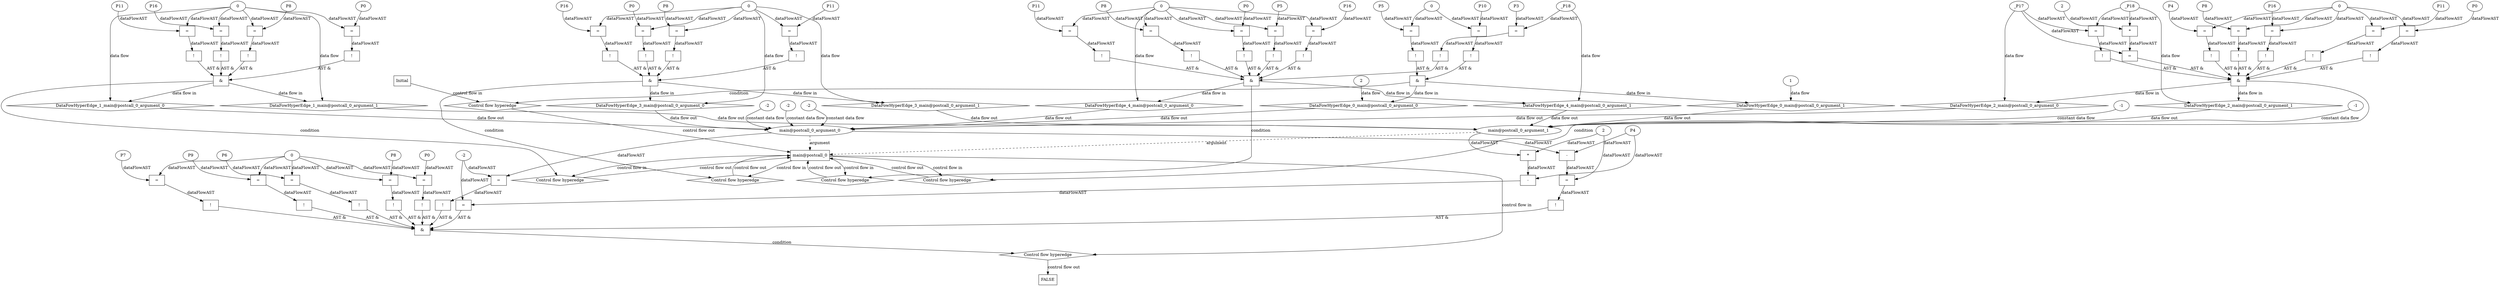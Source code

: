 digraph dag {
"main@postcall_0" [label="main@postcall_0" nodeName="main@postcall_0" class=cfn  shape="rect"];
FALSE [label="FALSE" nodeName=FALSE class=cfn  shape="rect"];
Initial [label="Initial" nodeName=Initial class=cfn  shape="rect"];
ControlFowHyperEdge_0 [label="Control flow hyperedge" nodeName=ControlFowHyperEdge_0 class=controlFlowHyperEdge shape="diamond"];
"Initial" -> ControlFowHyperEdge_0 [label="control flow in"]
ControlFowHyperEdge_0 -> "main@postcall_0" [label="control flow out"]
ControlFowHyperEdge_1 [label="Control flow hyperedge" nodeName=ControlFowHyperEdge_1 class=controlFlowHyperEdge shape="diamond"];
"main@postcall_0" -> ControlFowHyperEdge_1 [label="control flow in"]
ControlFowHyperEdge_1 -> "main@postcall_0" [label="control flow out"]
ControlFowHyperEdge_2 [label="Control flow hyperedge" nodeName=ControlFowHyperEdge_2 class=controlFlowHyperEdge shape="diamond"];
"main@postcall_0" -> ControlFowHyperEdge_2 [label="control flow in"]
ControlFowHyperEdge_2 -> "main@postcall_0" [label="control flow out"]
ControlFowHyperEdge_3 [label="Control flow hyperedge" nodeName=ControlFowHyperEdge_3 class=controlFlowHyperEdge shape="diamond"];
"main@postcall_0" -> ControlFowHyperEdge_3 [label="control flow in"]
ControlFowHyperEdge_3 -> "main@postcall_0" [label="control flow out"]
ControlFowHyperEdge_4 [label="Control flow hyperedge" nodeName=ControlFowHyperEdge_4 class=controlFlowHyperEdge shape="diamond"];
"main@postcall_0" -> ControlFowHyperEdge_4 [label="control flow in"]
ControlFowHyperEdge_4 -> "main@postcall_0" [label="control flow out"]
ControlFowHyperEdge_5 [label="Control flow hyperedge" nodeName=ControlFowHyperEdge_5 class=controlFlowHyperEdge shape="diamond"];
"main@postcall_0" -> ControlFowHyperEdge_5 [label="control flow in"]
ControlFowHyperEdge_5 -> "FALSE" [label="control flow out"]
"main@postcall_0_argument_0" [label="main@postcall_0_argument_0" nodeName=argument0 class=argument  head="main@postcall_0" shape="oval"];
"main@postcall_0_argument_0" -> "main@postcall_0"[label="argument" style="dashed"]
"main@postcall_0_argument_1" [label="main@postcall_0_argument_1" nodeName=argument1 class=argument  head="main@postcall_0" shape="oval"];
"main@postcall_0_argument_1" -> "main@postcall_0"[label="argument" style="dashed"]

"xxxmain@postcall_0___Initial_0xxx_and" [label="&" nodeName="xxxmain@postcall_0___Initial_0xxx_and" class=Operator shape="rect"];
"xxxmain@postcall_0___Initial_0xxxguard_0_node_0" [label="!" nodeName="xxxmain@postcall_0___Initial_0xxxguard_0_node_0" class=Operator shape="rect"];
"xxxmain@postcall_0___Initial_0xxxguard_0_node_1" [label="=" nodeName="xxxmain@postcall_0___Initial_0xxxguard_0_node_1" class=Operator  shape="rect"];
"xxxmain@postcall_0___Initial_0xxxguard_0_node_2" [label="P10" nodeName="xxxmain@postcall_0___Initial_0xxxguard_0_node_2" class=Constant ];
"xxxmain@postcall_0___Initial_0xxxguard_0_node_3" [label="0" nodeName="xxxmain@postcall_0___Initial_0xxxguard_0_node_3" class=Literal ];
"xxxmain@postcall_0___Initial_0xxxguard_0_node_1" -> "xxxmain@postcall_0___Initial_0xxxguard_0_node_0"[label="dataFlowAST"]
"xxxmain@postcall_0___Initial_0xxxguard_0_node_2" -> "xxxmain@postcall_0___Initial_0xxxguard_0_node_1"[label="dataFlowAST"]
"xxxmain@postcall_0___Initial_0xxxguard_0_node_3" -> "xxxmain@postcall_0___Initial_0xxxguard_0_node_1"[label="dataFlowAST"]

"xxxmain@postcall_0___Initial_0xxxguard_0_node_0" -> "xxxmain@postcall_0___Initial_0xxx_and" [label="AST &"];
"xxxmain@postcall_0___Initial_0xxxguard1_node_0" [label="!" nodeName="xxxmain@postcall_0___Initial_0xxxguard1_node_0" class=Operator shape="rect"];
"xxxmain@postcall_0___Initial_0xxxguard1_node_1" [label="=" nodeName="xxxmain@postcall_0___Initial_0xxxguard1_node_1" class=Operator  shape="rect"];
"xxxmain@postcall_0___Initial_0xxxguard1_node_2" [label="P5" nodeName="xxxmain@postcall_0___Initial_0xxxguard1_node_2" class=Constant ];
"xxxmain@postcall_0___Initial_0xxxguard1_node_1" -> "xxxmain@postcall_0___Initial_0xxxguard1_node_0"[label="dataFlowAST"]
"xxxmain@postcall_0___Initial_0xxxguard1_node_2" -> "xxxmain@postcall_0___Initial_0xxxguard1_node_1"[label="dataFlowAST"]
"xxxmain@postcall_0___Initial_0xxxguard_0_node_3" -> "xxxmain@postcall_0___Initial_0xxxguard1_node_1"[label="dataFlowAST"]

"xxxmain@postcall_0___Initial_0xxxguard1_node_0" -> "xxxmain@postcall_0___Initial_0xxx_and" [label="AST &"];
"xxxmain@postcall_0___Initial_0xxx_and" -> "ControlFowHyperEdge_0" [label="condition"];
"xxxmain@postcall_0___Initial_0xxxdataFlow_0_node_0" [label="2" nodeName="xxxmain@postcall_0___Initial_0xxxdataFlow_0_node_0" class=Literal ];

"xxxmain@postcall_0___Initial_0xxxdataFlow_0_node_0" -> "DataFowHyperEdge_0_main@postcall_0_argument_0" [label="data flow"];
"xxxmain@postcall_0___Initial_0xxxdataFlow1_node_0" [label="1" nodeName="xxxmain@postcall_0___Initial_0xxxdataFlow1_node_0" class=Literal ];

"xxxmain@postcall_0___Initial_0xxxdataFlow1_node_0" -> "DataFowHyperEdge_0_main@postcall_0_argument_1" [label="data flow"];
"xxxmain@postcall_0___main@postcall_0_1xxx_and" [label="&" nodeName="xxxmain@postcall_0___main@postcall_0_1xxx_and" class=Operator shape="rect"];
"xxxmain@postcall_0___main@postcall_0_1xxxguard_0_node_0" [label="!" nodeName="xxxmain@postcall_0___main@postcall_0_1xxxguard_0_node_0" class=Operator shape="rect"];
"xxxmain@postcall_0___main@postcall_0_1xxxguard_0_node_1" [label="=" nodeName="xxxmain@postcall_0___main@postcall_0_1xxxguard_0_node_1" class=Operator  shape="rect"];
"xxxmain@postcall_0___main@postcall_0_1xxxguard_0_node_2" [label="P8" nodeName="xxxmain@postcall_0___main@postcall_0_1xxxguard_0_node_2" class=Constant ];
"xxxmain@postcall_0___main@postcall_0_1xxxguard_0_node_1" -> "xxxmain@postcall_0___main@postcall_0_1xxxguard_0_node_0"[label="dataFlowAST"]
"xxxmain@postcall_0___main@postcall_0_1xxxguard_0_node_2" -> "xxxmain@postcall_0___main@postcall_0_1xxxguard_0_node_1"[label="dataFlowAST"]
"xxxmain@postcall_0___main@postcall_0_1xxxdataFlow_0_node_0" -> "xxxmain@postcall_0___main@postcall_0_1xxxguard_0_node_1"[label="dataFlowAST"]

"xxxmain@postcall_0___main@postcall_0_1xxxguard_0_node_0" -> "xxxmain@postcall_0___main@postcall_0_1xxx_and" [label="AST &"];
"xxxmain@postcall_0___main@postcall_0_1xxxguard1_node_0" [label="!" nodeName="xxxmain@postcall_0___main@postcall_0_1xxxguard1_node_0" class=Operator shape="rect"];
"xxxmain@postcall_0___main@postcall_0_1xxxguard1_node_1" [label="=" nodeName="xxxmain@postcall_0___main@postcall_0_1xxxguard1_node_1" class=Operator  shape="rect"];
"xxxmain@postcall_0___main@postcall_0_1xxxguard1_node_2" [label="P11" nodeName="xxxmain@postcall_0___main@postcall_0_1xxxguard1_node_2" class=Constant ];
"xxxmain@postcall_0___main@postcall_0_1xxxguard1_node_1" -> "xxxmain@postcall_0___main@postcall_0_1xxxguard1_node_0"[label="dataFlowAST"]
"xxxmain@postcall_0___main@postcall_0_1xxxguard1_node_2" -> "xxxmain@postcall_0___main@postcall_0_1xxxguard1_node_1"[label="dataFlowAST"]
"xxxmain@postcall_0___main@postcall_0_1xxxdataFlow_0_node_0" -> "xxxmain@postcall_0___main@postcall_0_1xxxguard1_node_1"[label="dataFlowAST"]

"xxxmain@postcall_0___main@postcall_0_1xxxguard1_node_0" -> "xxxmain@postcall_0___main@postcall_0_1xxx_and" [label="AST &"];
"xxxmain@postcall_0___main@postcall_0_1xxxguard2_node_0" [label="!" nodeName="xxxmain@postcall_0___main@postcall_0_1xxxguard2_node_0" class=Operator shape="rect"];
"xxxmain@postcall_0___main@postcall_0_1xxxguard2_node_1" [label="=" nodeName="xxxmain@postcall_0___main@postcall_0_1xxxguard2_node_1" class=Operator  shape="rect"];
"xxxmain@postcall_0___main@postcall_0_1xxxguard2_node_2" [label="P16" nodeName="xxxmain@postcall_0___main@postcall_0_1xxxguard2_node_2" class=Constant ];
"xxxmain@postcall_0___main@postcall_0_1xxxguard2_node_1" -> "xxxmain@postcall_0___main@postcall_0_1xxxguard2_node_0"[label="dataFlowAST"]
"xxxmain@postcall_0___main@postcall_0_1xxxguard2_node_2" -> "xxxmain@postcall_0___main@postcall_0_1xxxguard2_node_1"[label="dataFlowAST"]
"xxxmain@postcall_0___main@postcall_0_1xxxdataFlow_0_node_0" -> "xxxmain@postcall_0___main@postcall_0_1xxxguard2_node_1"[label="dataFlowAST"]

"xxxmain@postcall_0___main@postcall_0_1xxxguard2_node_0" -> "xxxmain@postcall_0___main@postcall_0_1xxx_and" [label="AST &"];
"xxxmain@postcall_0___main@postcall_0_1xxxguard3_node_0" [label="!" nodeName="xxxmain@postcall_0___main@postcall_0_1xxxguard3_node_0" class=Operator shape="rect"];
"xxxmain@postcall_0___main@postcall_0_1xxxguard3_node_1" [label="=" nodeName="xxxmain@postcall_0___main@postcall_0_1xxxguard3_node_1" class=Operator  shape="rect"];
"xxxmain@postcall_0___main@postcall_0_1xxxguard3_node_2" [label="P0" nodeName="xxxmain@postcall_0___main@postcall_0_1xxxguard3_node_2" class=Constant ];
"xxxmain@postcall_0___main@postcall_0_1xxxguard3_node_1" -> "xxxmain@postcall_0___main@postcall_0_1xxxguard3_node_0"[label="dataFlowAST"]
"xxxmain@postcall_0___main@postcall_0_1xxxguard3_node_2" -> "xxxmain@postcall_0___main@postcall_0_1xxxguard3_node_1"[label="dataFlowAST"]
"xxxmain@postcall_0___main@postcall_0_1xxxdataFlow_0_node_0" -> "xxxmain@postcall_0___main@postcall_0_1xxxguard3_node_1"[label="dataFlowAST"]

"xxxmain@postcall_0___main@postcall_0_1xxxguard3_node_0" -> "xxxmain@postcall_0___main@postcall_0_1xxx_and" [label="AST &"];
"xxxmain@postcall_0___main@postcall_0_1xxx_and" -> "ControlFowHyperEdge_1" [label="condition"];
"xxxmain@postcall_0___main@postcall_0_1xxxdataFlow_0_node_0" [label="0" nodeName="xxxmain@postcall_0___main@postcall_0_1xxxdataFlow_0_node_0" class=Literal ];

"xxxmain@postcall_0___main@postcall_0_1xxxdataFlow_0_node_0" -> "DataFowHyperEdge_1_main@postcall_0_argument_0" [label="data flow"];

"xxxmain@postcall_0___main@postcall_0_1xxxdataFlow_0_node_0" -> "DataFowHyperEdge_1_main@postcall_0_argument_1" [label="data flow"];
"xxxmain@postcall_0___main@postcall_0_2xxx_and" [label="&" nodeName="xxxmain@postcall_0___main@postcall_0_2xxx_and" class=Operator shape="rect"];
"xxxmain@postcall_0___main@postcall_0_2xxxguard1_node_0" [label="!" nodeName="xxxmain@postcall_0___main@postcall_0_2xxxguard1_node_0" class=Operator shape="rect"];
"xxxmain@postcall_0___main@postcall_0_2xxxguard1_node_1" [label="=" nodeName="xxxmain@postcall_0___main@postcall_0_2xxxguard1_node_1" class=Operator  shape="rect"];
"xxxmain@postcall_0___main@postcall_0_2xxxguard1_node_2" [label="P4" nodeName="xxxmain@postcall_0___main@postcall_0_2xxxguard1_node_2" class=Constant ];
"xxxmain@postcall_0___main@postcall_0_2xxxguard1_node_1" -> "xxxmain@postcall_0___main@postcall_0_2xxxguard1_node_0"[label="dataFlowAST"]
"xxxmain@postcall_0___main@postcall_0_2xxxguard1_node_2" -> "xxxmain@postcall_0___main@postcall_0_2xxxguard1_node_1"[label="dataFlowAST"]
"xxxmain@postcall_0___main@postcall_0_2xxxguard_0_node_3" -> "xxxmain@postcall_0___main@postcall_0_2xxxguard1_node_1"[label="dataFlowAST"]

"xxxmain@postcall_0___main@postcall_0_2xxxguard1_node_0" -> "xxxmain@postcall_0___main@postcall_0_2xxx_and" [label="AST &"];
"xxxmain@postcall_0___main@postcall_0_2xxxguard5_node_0" [label="=" nodeName="xxxmain@postcall_0___main@postcall_0_2xxxguard5_node_0" class=Operator  shape="rect"];
"xxxmain@postcall_0___main@postcall_0_2xxxguard5_node_1" [label="*" nodeName="xxxmain@postcall_0___main@postcall_0_2xxxguard5_node_1" class=Operator  shape="rect"];
"xxxmain@postcall_0___main@postcall_0_2xxxguard5_node_2" [label="2" nodeName="xxxmain@postcall_0___main@postcall_0_2xxxguard5_node_2" class=Coeff ];
"xxxmain@postcall_0___main@postcall_0_2xxxguard5_node_1" -> "xxxmain@postcall_0___main@postcall_0_2xxxguard5_node_0"[label="dataFlowAST"]
"xxxmain@postcall_0___main@postcall_0_2xxxdataFlow_0_node_0" -> "xxxmain@postcall_0___main@postcall_0_2xxxguard5_node_0"[label="dataFlowAST"]
"xxxmain@postcall_0___main@postcall_0_2xxxguard5_node_2" -> "xxxmain@postcall_0___main@postcall_0_2xxxguard5_node_1"[label="dataFlowAST"]
"xxxmain@postcall_0___main@postcall_0_2xxxdataFlow1_node_0" -> "xxxmain@postcall_0___main@postcall_0_2xxxguard5_node_1"[label="dataFlowAST"]

"xxxmain@postcall_0___main@postcall_0_2xxxguard5_node_0" -> "xxxmain@postcall_0___main@postcall_0_2xxx_and" [label="AST &"];
"xxxmain@postcall_0___main@postcall_0_2xxxguard_0_node_0" [label="!" nodeName="xxxmain@postcall_0___main@postcall_0_2xxxguard_0_node_0" class=Operator shape="rect"];
"xxxmain@postcall_0___main@postcall_0_2xxxguard_0_node_1" [label="=" nodeName="xxxmain@postcall_0___main@postcall_0_2xxxguard_0_node_1" class=Operator  shape="rect"];
"xxxmain@postcall_0___main@postcall_0_2xxxguard_0_node_2" [label="P0" nodeName="xxxmain@postcall_0___main@postcall_0_2xxxguard_0_node_2" class=Constant ];
"xxxmain@postcall_0___main@postcall_0_2xxxguard_0_node_3" [label="0" nodeName="xxxmain@postcall_0___main@postcall_0_2xxxguard_0_node_3" class=Literal ];
"xxxmain@postcall_0___main@postcall_0_2xxxguard_0_node_1" -> "xxxmain@postcall_0___main@postcall_0_2xxxguard_0_node_0"[label="dataFlowAST"]
"xxxmain@postcall_0___main@postcall_0_2xxxguard_0_node_2" -> "xxxmain@postcall_0___main@postcall_0_2xxxguard_0_node_1"[label="dataFlowAST"]
"xxxmain@postcall_0___main@postcall_0_2xxxguard_0_node_3" -> "xxxmain@postcall_0___main@postcall_0_2xxxguard_0_node_1"[label="dataFlowAST"]

"xxxmain@postcall_0___main@postcall_0_2xxxguard_0_node_0" -> "xxxmain@postcall_0___main@postcall_0_2xxx_and" [label="AST &"];
"xxxmain@postcall_0___main@postcall_0_2xxxguard2_node_0" [label="!" nodeName="xxxmain@postcall_0___main@postcall_0_2xxxguard2_node_0" class=Operator shape="rect"];
"xxxmain@postcall_0___main@postcall_0_2xxxguard2_node_1" [label="=" nodeName="xxxmain@postcall_0___main@postcall_0_2xxxguard2_node_1" class=Operator  shape="rect"];
"xxxmain@postcall_0___main@postcall_0_2xxxguard2_node_2" [label="P16" nodeName="xxxmain@postcall_0___main@postcall_0_2xxxguard2_node_2" class=Constant ];
"xxxmain@postcall_0___main@postcall_0_2xxxguard2_node_1" -> "xxxmain@postcall_0___main@postcall_0_2xxxguard2_node_0"[label="dataFlowAST"]
"xxxmain@postcall_0___main@postcall_0_2xxxguard2_node_2" -> "xxxmain@postcall_0___main@postcall_0_2xxxguard2_node_1"[label="dataFlowAST"]
"xxxmain@postcall_0___main@postcall_0_2xxxguard_0_node_3" -> "xxxmain@postcall_0___main@postcall_0_2xxxguard2_node_1"[label="dataFlowAST"]

"xxxmain@postcall_0___main@postcall_0_2xxxguard2_node_0" -> "xxxmain@postcall_0___main@postcall_0_2xxx_and" [label="AST &"];
"xxxmain@postcall_0___main@postcall_0_2xxxguard4_node_0" [label="!" nodeName="xxxmain@postcall_0___main@postcall_0_2xxxguard4_node_0" class=Operator shape="rect"];
"xxxmain@postcall_0___main@postcall_0_2xxxguard4_node_1" [label="=" nodeName="xxxmain@postcall_0___main@postcall_0_2xxxguard4_node_1" class=Operator  shape="rect"];
"xxxmain@postcall_0___main@postcall_0_2xxxguard4_node_2" [label="P8" nodeName="xxxmain@postcall_0___main@postcall_0_2xxxguard4_node_2" class=Constant ];
"xxxmain@postcall_0___main@postcall_0_2xxxguard4_node_1" -> "xxxmain@postcall_0___main@postcall_0_2xxxguard4_node_0"[label="dataFlowAST"]
"xxxmain@postcall_0___main@postcall_0_2xxxguard4_node_2" -> "xxxmain@postcall_0___main@postcall_0_2xxxguard4_node_1"[label="dataFlowAST"]
"xxxmain@postcall_0___main@postcall_0_2xxxguard_0_node_3" -> "xxxmain@postcall_0___main@postcall_0_2xxxguard4_node_1"[label="dataFlowAST"]

"xxxmain@postcall_0___main@postcall_0_2xxxguard4_node_0" -> "xxxmain@postcall_0___main@postcall_0_2xxx_and" [label="AST &"];
"xxxmain@postcall_0___main@postcall_0_2xxxguard3_node_0" [label="!" nodeName="xxxmain@postcall_0___main@postcall_0_2xxxguard3_node_0" class=Operator shape="rect"];
"xxxmain@postcall_0___main@postcall_0_2xxxguard3_node_1" [label="=" nodeName="xxxmain@postcall_0___main@postcall_0_2xxxguard3_node_1" class=Operator  shape="rect"];
"xxxmain@postcall_0___main@postcall_0_2xxxguard3_node_1" -> "xxxmain@postcall_0___main@postcall_0_2xxxguard3_node_0"[label="dataFlowAST"]
"xxxmain@postcall_0___main@postcall_0_2xxxdataFlow1_node_0" -> "xxxmain@postcall_0___main@postcall_0_2xxxguard3_node_1"[label="dataFlowAST"]
"xxxmain@postcall_0___main@postcall_0_2xxxdataFlow_0_node_0" -> "xxxmain@postcall_0___main@postcall_0_2xxxguard3_node_1"[label="dataFlowAST"]

"xxxmain@postcall_0___main@postcall_0_2xxxguard3_node_0" -> "xxxmain@postcall_0___main@postcall_0_2xxx_and" [label="AST &"];
"xxxmain@postcall_0___main@postcall_0_2xxxguard6_node_0" [label="!" nodeName="xxxmain@postcall_0___main@postcall_0_2xxxguard6_node_0" class=Operator shape="rect"];
"xxxmain@postcall_0___main@postcall_0_2xxxguard6_node_1" [label="=" nodeName="xxxmain@postcall_0___main@postcall_0_2xxxguard6_node_1" class=Operator  shape="rect"];
"xxxmain@postcall_0___main@postcall_0_2xxxguard6_node_2" [label="P11" nodeName="xxxmain@postcall_0___main@postcall_0_2xxxguard6_node_2" class=Constant ];
"xxxmain@postcall_0___main@postcall_0_2xxxguard6_node_1" -> "xxxmain@postcall_0___main@postcall_0_2xxxguard6_node_0"[label="dataFlowAST"]
"xxxmain@postcall_0___main@postcall_0_2xxxguard6_node_2" -> "xxxmain@postcall_0___main@postcall_0_2xxxguard6_node_1"[label="dataFlowAST"]
"xxxmain@postcall_0___main@postcall_0_2xxxguard_0_node_3" -> "xxxmain@postcall_0___main@postcall_0_2xxxguard6_node_1"[label="dataFlowAST"]

"xxxmain@postcall_0___main@postcall_0_2xxxguard6_node_0" -> "xxxmain@postcall_0___main@postcall_0_2xxx_and" [label="AST &"];
"xxxmain@postcall_0___main@postcall_0_2xxx_and" -> "ControlFowHyperEdge_2" [label="condition"];
"xxxmain@postcall_0___main@postcall_0_2xxxdataFlow_0_node_0" [label="_P17" nodeName="xxxmain@postcall_0___main@postcall_0_2xxxdataFlow_0_node_0" class=Constant ];

"xxxmain@postcall_0___main@postcall_0_2xxxdataFlow_0_node_0" -> "DataFowHyperEdge_2_main@postcall_0_argument_0" [label="data flow"];
"xxxmain@postcall_0___main@postcall_0_2xxxdataFlow1_node_0" [label="_P18" nodeName="xxxmain@postcall_0___main@postcall_0_2xxxdataFlow1_node_0" class=Constant ];

"xxxmain@postcall_0___main@postcall_0_2xxxdataFlow1_node_0" -> "DataFowHyperEdge_2_main@postcall_0_argument_1" [label="data flow"];
"xxxmain@postcall_0___main@postcall_0_3xxx_and" [label="&" nodeName="xxxmain@postcall_0___main@postcall_0_3xxx_and" class=Operator shape="rect"];
"xxxmain@postcall_0___main@postcall_0_3xxxguard_0_node_0" [label="!" nodeName="xxxmain@postcall_0___main@postcall_0_3xxxguard_0_node_0" class=Operator shape="rect"];
"xxxmain@postcall_0___main@postcall_0_3xxxguard_0_node_1" [label="=" nodeName="xxxmain@postcall_0___main@postcall_0_3xxxguard_0_node_1" class=Operator  shape="rect"];
"xxxmain@postcall_0___main@postcall_0_3xxxguard_0_node_2" [label="P8" nodeName="xxxmain@postcall_0___main@postcall_0_3xxxguard_0_node_2" class=Constant ];
"xxxmain@postcall_0___main@postcall_0_3xxxguard_0_node_1" -> "xxxmain@postcall_0___main@postcall_0_3xxxguard_0_node_0"[label="dataFlowAST"]
"xxxmain@postcall_0___main@postcall_0_3xxxguard_0_node_2" -> "xxxmain@postcall_0___main@postcall_0_3xxxguard_0_node_1"[label="dataFlowAST"]
"xxxmain@postcall_0___main@postcall_0_3xxxdataFlow_0_node_0" -> "xxxmain@postcall_0___main@postcall_0_3xxxguard_0_node_1"[label="dataFlowAST"]

"xxxmain@postcall_0___main@postcall_0_3xxxguard_0_node_0" -> "xxxmain@postcall_0___main@postcall_0_3xxx_and" [label="AST &"];
"xxxmain@postcall_0___main@postcall_0_3xxxguard1_node_0" [label="!" nodeName="xxxmain@postcall_0___main@postcall_0_3xxxguard1_node_0" class=Operator shape="rect"];
"xxxmain@postcall_0___main@postcall_0_3xxxguard1_node_1" [label="=" nodeName="xxxmain@postcall_0___main@postcall_0_3xxxguard1_node_1" class=Operator  shape="rect"];
"xxxmain@postcall_0___main@postcall_0_3xxxguard1_node_2" [label="P11" nodeName="xxxmain@postcall_0___main@postcall_0_3xxxguard1_node_2" class=Constant ];
"xxxmain@postcall_0___main@postcall_0_3xxxguard1_node_1" -> "xxxmain@postcall_0___main@postcall_0_3xxxguard1_node_0"[label="dataFlowAST"]
"xxxmain@postcall_0___main@postcall_0_3xxxguard1_node_2" -> "xxxmain@postcall_0___main@postcall_0_3xxxguard1_node_1"[label="dataFlowAST"]
"xxxmain@postcall_0___main@postcall_0_3xxxdataFlow_0_node_0" -> "xxxmain@postcall_0___main@postcall_0_3xxxguard1_node_1"[label="dataFlowAST"]

"xxxmain@postcall_0___main@postcall_0_3xxxguard1_node_0" -> "xxxmain@postcall_0___main@postcall_0_3xxx_and" [label="AST &"];
"xxxmain@postcall_0___main@postcall_0_3xxxguard2_node_0" [label="!" nodeName="xxxmain@postcall_0___main@postcall_0_3xxxguard2_node_0" class=Operator shape="rect"];
"xxxmain@postcall_0___main@postcall_0_3xxxguard2_node_1" [label="=" nodeName="xxxmain@postcall_0___main@postcall_0_3xxxguard2_node_1" class=Operator  shape="rect"];
"xxxmain@postcall_0___main@postcall_0_3xxxguard2_node_2" [label="P16" nodeName="xxxmain@postcall_0___main@postcall_0_3xxxguard2_node_2" class=Constant ];
"xxxmain@postcall_0___main@postcall_0_3xxxguard2_node_1" -> "xxxmain@postcall_0___main@postcall_0_3xxxguard2_node_0"[label="dataFlowAST"]
"xxxmain@postcall_0___main@postcall_0_3xxxguard2_node_2" -> "xxxmain@postcall_0___main@postcall_0_3xxxguard2_node_1"[label="dataFlowAST"]
"xxxmain@postcall_0___main@postcall_0_3xxxdataFlow_0_node_0" -> "xxxmain@postcall_0___main@postcall_0_3xxxguard2_node_1"[label="dataFlowAST"]

"xxxmain@postcall_0___main@postcall_0_3xxxguard2_node_0" -> "xxxmain@postcall_0___main@postcall_0_3xxx_and" [label="AST &"];
"xxxmain@postcall_0___main@postcall_0_3xxxguard3_node_0" [label="!" nodeName="xxxmain@postcall_0___main@postcall_0_3xxxguard3_node_0" class=Operator shape="rect"];
"xxxmain@postcall_0___main@postcall_0_3xxxguard3_node_1" [label="=" nodeName="xxxmain@postcall_0___main@postcall_0_3xxxguard3_node_1" class=Operator  shape="rect"];
"xxxmain@postcall_0___main@postcall_0_3xxxguard3_node_2" [label="P0" nodeName="xxxmain@postcall_0___main@postcall_0_3xxxguard3_node_2" class=Constant ];
"xxxmain@postcall_0___main@postcall_0_3xxxguard3_node_1" -> "xxxmain@postcall_0___main@postcall_0_3xxxguard3_node_0"[label="dataFlowAST"]
"xxxmain@postcall_0___main@postcall_0_3xxxguard3_node_2" -> "xxxmain@postcall_0___main@postcall_0_3xxxguard3_node_1"[label="dataFlowAST"]
"xxxmain@postcall_0___main@postcall_0_3xxxdataFlow_0_node_0" -> "xxxmain@postcall_0___main@postcall_0_3xxxguard3_node_1"[label="dataFlowAST"]

"xxxmain@postcall_0___main@postcall_0_3xxxguard3_node_0" -> "xxxmain@postcall_0___main@postcall_0_3xxx_and" [label="AST &"];
"xxxmain@postcall_0___main@postcall_0_3xxx_and" -> "ControlFowHyperEdge_3" [label="condition"];
"xxxmain@postcall_0___main@postcall_0_3xxxdataFlow_0_node_0" [label="0" nodeName="xxxmain@postcall_0___main@postcall_0_3xxxdataFlow_0_node_0" class=Literal ];

"xxxmain@postcall_0___main@postcall_0_3xxxdataFlow_0_node_0" -> "DataFowHyperEdge_3_main@postcall_0_argument_0" [label="data flow"];

"xxxmain@postcall_0___main@postcall_0_3xxxdataFlow_0_node_0" -> "DataFowHyperEdge_3_main@postcall_0_argument_1" [label="data flow"];
"xxxmain@postcall_0___main@postcall_0_4xxx_and" [label="&" nodeName="xxxmain@postcall_0___main@postcall_0_4xxx_and" class=Operator shape="rect"];
"xxxmain@postcall_0___main@postcall_0_4xxxguard5_node_0" [label="!" nodeName="xxxmain@postcall_0___main@postcall_0_4xxxguard5_node_0" class=Operator shape="rect"];
"xxxmain@postcall_0___main@postcall_0_4xxxguard5_node_1" [label="=" nodeName="xxxmain@postcall_0___main@postcall_0_4xxxguard5_node_1" class=Operator  shape="rect"];
"xxxmain@postcall_0___main@postcall_0_4xxxguard5_node_2" [label="P8" nodeName="xxxmain@postcall_0___main@postcall_0_4xxxguard5_node_2" class=Constant ];
"xxxmain@postcall_0___main@postcall_0_4xxxguard5_node_1" -> "xxxmain@postcall_0___main@postcall_0_4xxxguard5_node_0"[label="dataFlowAST"]
"xxxmain@postcall_0___main@postcall_0_4xxxguard5_node_2" -> "xxxmain@postcall_0___main@postcall_0_4xxxguard5_node_1"[label="dataFlowAST"]
"xxxmain@postcall_0___main@postcall_0_4xxxdataFlow_0_node_0" -> "xxxmain@postcall_0___main@postcall_0_4xxxguard5_node_1"[label="dataFlowAST"]

"xxxmain@postcall_0___main@postcall_0_4xxxguard5_node_0" -> "xxxmain@postcall_0___main@postcall_0_4xxx_and" [label="AST &"];
"xxxmain@postcall_0___main@postcall_0_4xxxguard2_node_0" [label="!" nodeName="xxxmain@postcall_0___main@postcall_0_4xxxguard2_node_0" class=Operator shape="rect"];
"xxxmain@postcall_0___main@postcall_0_4xxxguard2_node_1" [label="=" nodeName="xxxmain@postcall_0___main@postcall_0_4xxxguard2_node_1" class=Operator  shape="rect"];
"xxxmain@postcall_0___main@postcall_0_4xxxguard2_node_2" [label="P11" nodeName="xxxmain@postcall_0___main@postcall_0_4xxxguard2_node_2" class=Constant ];
"xxxmain@postcall_0___main@postcall_0_4xxxguard2_node_1" -> "xxxmain@postcall_0___main@postcall_0_4xxxguard2_node_0"[label="dataFlowAST"]
"xxxmain@postcall_0___main@postcall_0_4xxxguard2_node_2" -> "xxxmain@postcall_0___main@postcall_0_4xxxguard2_node_1"[label="dataFlowAST"]
"xxxmain@postcall_0___main@postcall_0_4xxxdataFlow_0_node_0" -> "xxxmain@postcall_0___main@postcall_0_4xxxguard2_node_1"[label="dataFlowAST"]

"xxxmain@postcall_0___main@postcall_0_4xxxguard2_node_0" -> "xxxmain@postcall_0___main@postcall_0_4xxx_and" [label="AST &"];
"xxxmain@postcall_0___main@postcall_0_4xxxguard4_node_0" [label="!" nodeName="xxxmain@postcall_0___main@postcall_0_4xxxguard4_node_0" class=Operator shape="rect"];
"xxxmain@postcall_0___main@postcall_0_4xxxguard4_node_1" [label="=" nodeName="xxxmain@postcall_0___main@postcall_0_4xxxguard4_node_1" class=Operator  shape="rect"];
"xxxmain@postcall_0___main@postcall_0_4xxxguard4_node_3" [label="P3" nodeName="xxxmain@postcall_0___main@postcall_0_4xxxguard4_node_3" class=Constant ];
"xxxmain@postcall_0___main@postcall_0_4xxxguard4_node_1" -> "xxxmain@postcall_0___main@postcall_0_4xxxguard4_node_0"[label="dataFlowAST"]
"xxxmain@postcall_0___main@postcall_0_4xxxdataFlow1_node_0" -> "xxxmain@postcall_0___main@postcall_0_4xxxguard4_node_1"[label="dataFlowAST"]
"xxxmain@postcall_0___main@postcall_0_4xxxguard4_node_3" -> "xxxmain@postcall_0___main@postcall_0_4xxxguard4_node_1"[label="dataFlowAST"]

"xxxmain@postcall_0___main@postcall_0_4xxxguard4_node_0" -> "xxxmain@postcall_0___main@postcall_0_4xxx_and" [label="AST &"];
"xxxmain@postcall_0___main@postcall_0_4xxxguard3_node_0" [label="!" nodeName="xxxmain@postcall_0___main@postcall_0_4xxxguard3_node_0" class=Operator shape="rect"];
"xxxmain@postcall_0___main@postcall_0_4xxxguard3_node_1" [label="=" nodeName="xxxmain@postcall_0___main@postcall_0_4xxxguard3_node_1" class=Operator  shape="rect"];
"xxxmain@postcall_0___main@postcall_0_4xxxguard3_node_2" [label="P5" nodeName="xxxmain@postcall_0___main@postcall_0_4xxxguard3_node_2" class=Constant ];
"xxxmain@postcall_0___main@postcall_0_4xxxguard3_node_1" -> "xxxmain@postcall_0___main@postcall_0_4xxxguard3_node_0"[label="dataFlowAST"]
"xxxmain@postcall_0___main@postcall_0_4xxxguard3_node_2" -> "xxxmain@postcall_0___main@postcall_0_4xxxguard3_node_1"[label="dataFlowAST"]
"xxxmain@postcall_0___main@postcall_0_4xxxdataFlow_0_node_0" -> "xxxmain@postcall_0___main@postcall_0_4xxxguard3_node_1"[label="dataFlowAST"]

"xxxmain@postcall_0___main@postcall_0_4xxxguard3_node_0" -> "xxxmain@postcall_0___main@postcall_0_4xxx_and" [label="AST &"];
"xxxmain@postcall_0___main@postcall_0_4xxxguard_0_node_0" [label="!" nodeName="xxxmain@postcall_0___main@postcall_0_4xxxguard_0_node_0" class=Operator shape="rect"];
"xxxmain@postcall_0___main@postcall_0_4xxxguard_0_node_1" [label="=" nodeName="xxxmain@postcall_0___main@postcall_0_4xxxguard_0_node_1" class=Operator  shape="rect"];
"xxxmain@postcall_0___main@postcall_0_4xxxguard_0_node_2" [label="P16" nodeName="xxxmain@postcall_0___main@postcall_0_4xxxguard_0_node_2" class=Constant ];
"xxxmain@postcall_0___main@postcall_0_4xxxguard_0_node_1" -> "xxxmain@postcall_0___main@postcall_0_4xxxguard_0_node_0"[label="dataFlowAST"]
"xxxmain@postcall_0___main@postcall_0_4xxxguard_0_node_2" -> "xxxmain@postcall_0___main@postcall_0_4xxxguard_0_node_1"[label="dataFlowAST"]
"xxxmain@postcall_0___main@postcall_0_4xxxdataFlow_0_node_0" -> "xxxmain@postcall_0___main@postcall_0_4xxxguard_0_node_1"[label="dataFlowAST"]

"xxxmain@postcall_0___main@postcall_0_4xxxguard_0_node_0" -> "xxxmain@postcall_0___main@postcall_0_4xxx_and" [label="AST &"];
"xxxmain@postcall_0___main@postcall_0_4xxxguard1_node_0" [label="!" nodeName="xxxmain@postcall_0___main@postcall_0_4xxxguard1_node_0" class=Operator shape="rect"];
"xxxmain@postcall_0___main@postcall_0_4xxxguard1_node_1" [label="=" nodeName="xxxmain@postcall_0___main@postcall_0_4xxxguard1_node_1" class=Operator  shape="rect"];
"xxxmain@postcall_0___main@postcall_0_4xxxguard1_node_2" [label="P0" nodeName="xxxmain@postcall_0___main@postcall_0_4xxxguard1_node_2" class=Constant ];
"xxxmain@postcall_0___main@postcall_0_4xxxguard1_node_1" -> "xxxmain@postcall_0___main@postcall_0_4xxxguard1_node_0"[label="dataFlowAST"]
"xxxmain@postcall_0___main@postcall_0_4xxxguard1_node_2" -> "xxxmain@postcall_0___main@postcall_0_4xxxguard1_node_1"[label="dataFlowAST"]
"xxxmain@postcall_0___main@postcall_0_4xxxdataFlow_0_node_0" -> "xxxmain@postcall_0___main@postcall_0_4xxxguard1_node_1"[label="dataFlowAST"]

"xxxmain@postcall_0___main@postcall_0_4xxxguard1_node_0" -> "xxxmain@postcall_0___main@postcall_0_4xxx_and" [label="AST &"];
"xxxmain@postcall_0___main@postcall_0_4xxx_and" -> "ControlFowHyperEdge_4" [label="condition"];
"xxxmain@postcall_0___main@postcall_0_4xxxdataFlow_0_node_0" [label="0" nodeName="xxxmain@postcall_0___main@postcall_0_4xxxdataFlow_0_node_0" class=Literal ];

"xxxmain@postcall_0___main@postcall_0_4xxxdataFlow_0_node_0" -> "DataFowHyperEdge_4_main@postcall_0_argument_0" [label="data flow"];
"xxxmain@postcall_0___main@postcall_0_4xxxdataFlow1_node_0" [label="_P18" nodeName="xxxmain@postcall_0___main@postcall_0_4xxxdataFlow1_node_0" class=Constant ];

"xxxmain@postcall_0___main@postcall_0_4xxxdataFlow1_node_0" -> "DataFowHyperEdge_4_main@postcall_0_argument_1" [label="data flow"];
"xxxFALSE___main@postcall_0_5xxx_and" [label="&" nodeName="xxxFALSE___main@postcall_0_5xxx_and" class=Operator shape="rect"];
"xxxFALSE___main@postcall_0_5xxxguard7_node_0" [label="!" nodeName="xxxFALSE___main@postcall_0_5xxxguard7_node_0" class=Operator shape="rect"];
"xxxFALSE___main@postcall_0_5xxxguard7_node_1" [label="=" nodeName="xxxFALSE___main@postcall_0_5xxxguard7_node_1" class=Operator  shape="rect"];
"xxxFALSE___main@postcall_0_5xxxguard7_node_2" [label="P8" nodeName="xxxFALSE___main@postcall_0_5xxxguard7_node_2" class=Constant ];
"xxxFALSE___main@postcall_0_5xxxguard7_node_1" -> "xxxFALSE___main@postcall_0_5xxxguard7_node_0"[label="dataFlowAST"]
"xxxFALSE___main@postcall_0_5xxxguard7_node_2" -> "xxxFALSE___main@postcall_0_5xxxguard7_node_1"[label="dataFlowAST"]
"xxxFALSE___main@postcall_0_5xxxguard_0_node_3" -> "xxxFALSE___main@postcall_0_5xxxguard7_node_1"[label="dataFlowAST"]

"xxxFALSE___main@postcall_0_5xxxguard7_node_0" -> "xxxFALSE___main@postcall_0_5xxx_and" [label="AST &"];
"xxxFALSE___main@postcall_0_5xxxguard1_node_0" [label="!" nodeName="xxxFALSE___main@postcall_0_5xxxguard1_node_0" class=Operator shape="rect"];
"xxxFALSE___main@postcall_0_5xxxguard1_node_1" [label="=" nodeName="xxxFALSE___main@postcall_0_5xxxguard1_node_1" class=Operator  shape="rect"];
"xxxFALSE___main@postcall_0_5xxxguard1_node_2" [label="P0" nodeName="xxxFALSE___main@postcall_0_5xxxguard1_node_2" class=Constant ];
"xxxFALSE___main@postcall_0_5xxxguard1_node_1" -> "xxxFALSE___main@postcall_0_5xxxguard1_node_0"[label="dataFlowAST"]
"xxxFALSE___main@postcall_0_5xxxguard1_node_2" -> "xxxFALSE___main@postcall_0_5xxxguard1_node_1"[label="dataFlowAST"]
"xxxFALSE___main@postcall_0_5xxxguard_0_node_3" -> "xxxFALSE___main@postcall_0_5xxxguard1_node_1"[label="dataFlowAST"]

"xxxFALSE___main@postcall_0_5xxxguard1_node_0" -> "xxxFALSE___main@postcall_0_5xxx_and" [label="AST &"];
"xxxFALSE___main@postcall_0_5xxxguard5_node_0" [label="!" nodeName="xxxFALSE___main@postcall_0_5xxxguard5_node_0" class=Operator shape="rect"];
"xxxFALSE___main@postcall_0_5xxxguard5_node_1" [label="=" nodeName="xxxFALSE___main@postcall_0_5xxxguard5_node_1" class=Operator  shape="rect"];
"xxxFALSE___main@postcall_0_5xxxguard5_node_2" [label="P7" nodeName="xxxFALSE___main@postcall_0_5xxxguard5_node_2" class=Constant ];
"xxxFALSE___main@postcall_0_5xxxguard5_node_1" -> "xxxFALSE___main@postcall_0_5xxxguard5_node_0"[label="dataFlowAST"]
"xxxFALSE___main@postcall_0_5xxxguard5_node_2" -> "xxxFALSE___main@postcall_0_5xxxguard5_node_1"[label="dataFlowAST"]
"xxxFALSE___main@postcall_0_5xxxguard_0_node_3" -> "xxxFALSE___main@postcall_0_5xxxguard5_node_1"[label="dataFlowAST"]

"xxxFALSE___main@postcall_0_5xxxguard5_node_0" -> "xxxFALSE___main@postcall_0_5xxx_and" [label="AST &"];
"xxxFALSE___main@postcall_0_5xxxguard2_node_0" [label="!" nodeName="xxxFALSE___main@postcall_0_5xxxguard2_node_0" class=Operator shape="rect"];
"xxxFALSE___main@postcall_0_5xxxguard2_node_1" [label="=" nodeName="xxxFALSE___main@postcall_0_5xxxguard2_node_1" class=Operator  shape="rect"];
"xxxFALSE___main@postcall_0_5xxxguard2_node_2" [label="-" nodeName="xxxFALSE___main@postcall_0_5xxxguard2_node_2" class= Operator shape="rect"];
"xxxFALSE___main@postcall_0_5xxxguard2_node_3" [label="P4" nodeName="xxxFALSE___main@postcall_0_5xxxguard2_node_3" class=Constant ];
"xxxFALSE___main@postcall_0_5xxxguard2_node_5" [label="2" nodeName="xxxFALSE___main@postcall_0_5xxxguard2_node_5" class=Literal ];
"xxxFALSE___main@postcall_0_5xxxguard2_node_1" -> "xxxFALSE___main@postcall_0_5xxxguard2_node_0"[label="dataFlowAST"]
"xxxFALSE___main@postcall_0_5xxxguard2_node_2" -> "xxxFALSE___main@postcall_0_5xxxguard2_node_1"[label="dataFlowAST"]
"xxxFALSE___main@postcall_0_5xxxguard2_node_5" -> "xxxFALSE___main@postcall_0_5xxxguard2_node_1"[label="dataFlowAST"]
"xxxFALSE___main@postcall_0_5xxxguard2_node_3" -> "xxxFALSE___main@postcall_0_5xxxguard2_node_2"[label="dataFlowAST"]
"main@postcall_0_argument_0" -> "xxxFALSE___main@postcall_0_5xxxguard2_node_2"[label="dataFlowAST"]

"xxxFALSE___main@postcall_0_5xxxguard2_node_0" -> "xxxFALSE___main@postcall_0_5xxx_and" [label="AST &"];
"xxxFALSE___main@postcall_0_5xxxguard6_node_0" [label="!" nodeName="xxxFALSE___main@postcall_0_5xxxguard6_node_0" class=Operator shape="rect"];
"xxxFALSE___main@postcall_0_5xxxguard6_node_1" [label="=" nodeName="xxxFALSE___main@postcall_0_5xxxguard6_node_1" class=Operator  shape="rect"];
"xxxFALSE___main@postcall_0_5xxxguard6_node_1" -> "xxxFALSE___main@postcall_0_5xxxguard6_node_0"[label="dataFlowAST"]
"main@postcall_0_argument_0" -> "xxxFALSE___main@postcall_0_5xxxguard6_node_1"[label="dataFlowAST"]
"xxxFALSE___main@postcall_0_5xxxguard3_node_6" -> "xxxFALSE___main@postcall_0_5xxxguard6_node_1"[label="dataFlowAST"]

"xxxFALSE___main@postcall_0_5xxxguard6_node_0" -> "xxxFALSE___main@postcall_0_5xxx_and" [label="AST &"];
"xxxFALSE___main@postcall_0_5xxxguard3_node_0" [label="=" nodeName="xxxFALSE___main@postcall_0_5xxxguard3_node_0" class=Operator  shape="rect"];
"xxxFALSE___main@postcall_0_5xxxguard3_node_1" [label="-" nodeName="xxxFALSE___main@postcall_0_5xxxguard3_node_1" class= Operator shape="rect"];
"xxxFALSE___main@postcall_0_5xxxguard3_node_2" [label="*" nodeName="xxxFALSE___main@postcall_0_5xxxguard3_node_2" class=Operator  shape="rect"];
"xxxFALSE___main@postcall_0_5xxxguard2_node_5" [label="2" nodeName="xxxFALSE___main@postcall_0_5xxxguard2_node_5" class=Coeff ];
"xxxFALSE___main@postcall_0_5xxxguard3_node_6" [label="-2" nodeName="xxxFALSE___main@postcall_0_5xxxguard3_node_6" class=Literal ];
"xxxFALSE___main@postcall_0_5xxxguard3_node_1" -> "xxxFALSE___main@postcall_0_5xxxguard3_node_0"[label="dataFlowAST"]
"xxxFALSE___main@postcall_0_5xxxguard3_node_6" -> "xxxFALSE___main@postcall_0_5xxxguard3_node_0"[label="dataFlowAST"]
"xxxFALSE___main@postcall_0_5xxxguard3_node_2" -> "xxxFALSE___main@postcall_0_5xxxguard3_node_1"[label="dataFlowAST"]
"xxxFALSE___main@postcall_0_5xxxguard2_node_3" -> "xxxFALSE___main@postcall_0_5xxxguard3_node_1"[label="dataFlowAST"]
"xxxFALSE___main@postcall_0_5xxxguard2_node_5" -> "xxxFALSE___main@postcall_0_5xxxguard3_node_2"[label="dataFlowAST"]
"main@postcall_0_argument_1" -> "xxxFALSE___main@postcall_0_5xxxguard3_node_2"[label="dataFlowAST"]

"xxxFALSE___main@postcall_0_5xxxguard3_node_0" -> "xxxFALSE___main@postcall_0_5xxx_and" [label="AST &"];
"xxxFALSE___main@postcall_0_5xxxguard4_node_0" [label="!" nodeName="xxxFALSE___main@postcall_0_5xxxguard4_node_0" class=Operator shape="rect"];
"xxxFALSE___main@postcall_0_5xxxguard4_node_1" [label="=" nodeName="xxxFALSE___main@postcall_0_5xxxguard4_node_1" class=Operator  shape="rect"];
"xxxFALSE___main@postcall_0_5xxxguard4_node_2" [label="P6" nodeName="xxxFALSE___main@postcall_0_5xxxguard4_node_2" class=Constant ];
"xxxFALSE___main@postcall_0_5xxxguard4_node_1" -> "xxxFALSE___main@postcall_0_5xxxguard4_node_0"[label="dataFlowAST"]
"xxxFALSE___main@postcall_0_5xxxguard4_node_2" -> "xxxFALSE___main@postcall_0_5xxxguard4_node_1"[label="dataFlowAST"]
"xxxFALSE___main@postcall_0_5xxxguard_0_node_3" -> "xxxFALSE___main@postcall_0_5xxxguard4_node_1"[label="dataFlowAST"]

"xxxFALSE___main@postcall_0_5xxxguard4_node_0" -> "xxxFALSE___main@postcall_0_5xxx_and" [label="AST &"];
"xxxFALSE___main@postcall_0_5xxxguard_0_node_0" [label="!" nodeName="xxxFALSE___main@postcall_0_5xxxguard_0_node_0" class=Operator shape="rect"];
"xxxFALSE___main@postcall_0_5xxxguard_0_node_1" [label="=" nodeName="xxxFALSE___main@postcall_0_5xxxguard_0_node_1" class=Operator  shape="rect"];
"xxxFALSE___main@postcall_0_5xxxguard_0_node_2" [label="P9" nodeName="xxxFALSE___main@postcall_0_5xxxguard_0_node_2" class=Constant ];
"xxxFALSE___main@postcall_0_5xxxguard_0_node_3" [label="0" nodeName="xxxFALSE___main@postcall_0_5xxxguard_0_node_3" class=Literal ];
"xxxFALSE___main@postcall_0_5xxxguard_0_node_1" -> "xxxFALSE___main@postcall_0_5xxxguard_0_node_0"[label="dataFlowAST"]
"xxxFALSE___main@postcall_0_5xxxguard_0_node_2" -> "xxxFALSE___main@postcall_0_5xxxguard_0_node_1"[label="dataFlowAST"]
"xxxFALSE___main@postcall_0_5xxxguard_0_node_3" -> "xxxFALSE___main@postcall_0_5xxxguard_0_node_1"[label="dataFlowAST"]

"xxxFALSE___main@postcall_0_5xxxguard_0_node_0" -> "xxxFALSE___main@postcall_0_5xxx_and" [label="AST &"];
"xxxFALSE___main@postcall_0_5xxx_and" -> "ControlFowHyperEdge_5" [label="condition"];
"DataFowHyperEdge_0_main@postcall_0_argument_0" [label="DataFowHyperEdge_0_main@postcall_0_argument_0" nodeName="DataFowHyperEdge_0_main@postcall_0_argument_0" class=DataFlowHyperedge shape="diamond"];
"DataFowHyperEdge_0_main@postcall_0_argument_0" -> "main@postcall_0_argument_0"[label="data flow out"]
"xxxmain@postcall_0___Initial_0xxx_and" -> "DataFowHyperEdge_0_main@postcall_0_argument_0"[label="data flow in"]
"DataFowHyperEdge_0_main@postcall_0_argument_1" [label="DataFowHyperEdge_0_main@postcall_0_argument_1" nodeName="DataFowHyperEdge_0_main@postcall_0_argument_1" class=DataFlowHyperedge shape="diamond"];
"DataFowHyperEdge_0_main@postcall_0_argument_1" -> "main@postcall_0_argument_1"[label="data flow out"]
"xxxmain@postcall_0___Initial_0xxx_and" -> "DataFowHyperEdge_0_main@postcall_0_argument_1"[label="data flow in"]
"DataFowHyperEdge_1_main@postcall_0_argument_0" [label="DataFowHyperEdge_1_main@postcall_0_argument_0" nodeName="DataFowHyperEdge_1_main@postcall_0_argument_0" class=DataFlowHyperedge shape="diamond"];
"DataFowHyperEdge_1_main@postcall_0_argument_0" -> "main@postcall_0_argument_0"[label="data flow out"]
"xxxmain@postcall_0___main@postcall_0_1xxx_and" -> "DataFowHyperEdge_1_main@postcall_0_argument_0"[label="data flow in"]
"DataFowHyperEdge_1_main@postcall_0_argument_1" [label="DataFowHyperEdge_1_main@postcall_0_argument_1" nodeName="DataFowHyperEdge_1_main@postcall_0_argument_1" class=DataFlowHyperedge shape="diamond"];
"DataFowHyperEdge_1_main@postcall_0_argument_1" -> "main@postcall_0_argument_1"[label="data flow out"]
"xxxmain@postcall_0___main@postcall_0_1xxx_and" -> "DataFowHyperEdge_1_main@postcall_0_argument_1"[label="data flow in"]
"DataFowHyperEdge_2_main@postcall_0_argument_0" [label="DataFowHyperEdge_2_main@postcall_0_argument_0" nodeName="DataFowHyperEdge_2_main@postcall_0_argument_0" class=DataFlowHyperedge shape="diamond"];
"DataFowHyperEdge_2_main@postcall_0_argument_0" -> "main@postcall_0_argument_0"[label="data flow out"]
"xxxmain@postcall_0___main@postcall_0_2xxx_and" -> "DataFowHyperEdge_2_main@postcall_0_argument_0"[label="data flow in"]
"DataFowHyperEdge_2_main@postcall_0_argument_1" [label="DataFowHyperEdge_2_main@postcall_0_argument_1" nodeName="DataFowHyperEdge_2_main@postcall_0_argument_1" class=DataFlowHyperedge shape="diamond"];
"DataFowHyperEdge_2_main@postcall_0_argument_1" -> "main@postcall_0_argument_1"[label="data flow out"]
"xxxmain@postcall_0___main@postcall_0_2xxx_and" -> "DataFowHyperEdge_2_main@postcall_0_argument_1"[label="data flow in"]
"DataFowHyperEdge_3_main@postcall_0_argument_0" [label="DataFowHyperEdge_3_main@postcall_0_argument_0" nodeName="DataFowHyperEdge_3_main@postcall_0_argument_0" class=DataFlowHyperedge shape="diamond"];
"DataFowHyperEdge_3_main@postcall_0_argument_0" -> "main@postcall_0_argument_0"[label="data flow out"]
"xxxmain@postcall_0___main@postcall_0_3xxx_and" -> "DataFowHyperEdge_3_main@postcall_0_argument_0"[label="data flow in"]
"DataFowHyperEdge_3_main@postcall_0_argument_1" [label="DataFowHyperEdge_3_main@postcall_0_argument_1" nodeName="DataFowHyperEdge_3_main@postcall_0_argument_1" class=DataFlowHyperedge shape="diamond"];
"DataFowHyperEdge_3_main@postcall_0_argument_1" -> "main@postcall_0_argument_1"[label="data flow out"]
"xxxmain@postcall_0___main@postcall_0_3xxx_and" -> "DataFowHyperEdge_3_main@postcall_0_argument_1"[label="data flow in"]
"DataFowHyperEdge_4_main@postcall_0_argument_0" [label="DataFowHyperEdge_4_main@postcall_0_argument_0" nodeName="DataFowHyperEdge_4_main@postcall_0_argument_0" class=DataFlowHyperedge shape="diamond"];
"DataFowHyperEdge_4_main@postcall_0_argument_0" -> "main@postcall_0_argument_0"[label="data flow out"]
"xxxmain@postcall_0___main@postcall_0_4xxx_and" -> "DataFowHyperEdge_4_main@postcall_0_argument_0"[label="data flow in"]
"DataFowHyperEdge_4_main@postcall_0_argument_1" [label="DataFowHyperEdge_4_main@postcall_0_argument_1" nodeName="DataFowHyperEdge_4_main@postcall_0_argument_1" class=DataFlowHyperedge shape="diamond"];
"DataFowHyperEdge_4_main@postcall_0_argument_1" -> "main@postcall_0_argument_1"[label="data flow out"]
"xxxmain@postcall_0___main@postcall_0_4xxx_and" -> "DataFowHyperEdge_4_main@postcall_0_argument_1"[label="data flow in"]
"xxxmain@postcall_0___main@postcall_0_1xxxmain@postcall_0_argument_0_constant_-2" [label="-2" nodeName="xxxmain@postcall_0___main@postcall_0_1xxxmain@postcall_0_argument_0_constant_-2" class=Constant];
"xxxmain@postcall_0___main@postcall_0_1xxxmain@postcall_0_argument_0_constant_-2" -> "main@postcall_0_argument_0" [label="constant data flow"];
"xxxmain@postcall_0___main@postcall_0_1xxxmain@postcall_0_argument_1_constant_-1" [label="-1" nodeName="xxxmain@postcall_0___main@postcall_0_1xxxmain@postcall_0_argument_1_constant_-1" class=Constant];
"xxxmain@postcall_0___main@postcall_0_1xxxmain@postcall_0_argument_1_constant_-1" -> "main@postcall_0_argument_1" [label="constant data flow"];
"xxxmain@postcall_0___main@postcall_0_3xxxmain@postcall_0_argument_0_constant_-2" [label="-2" nodeName="xxxmain@postcall_0___main@postcall_0_3xxxmain@postcall_0_argument_0_constant_-2" class=Constant];
"xxxmain@postcall_0___main@postcall_0_3xxxmain@postcall_0_argument_0_constant_-2" -> "main@postcall_0_argument_0" [label="constant data flow"];
"xxxmain@postcall_0___main@postcall_0_3xxxmain@postcall_0_argument_1_constant_-1" [label="-1" nodeName="xxxmain@postcall_0___main@postcall_0_3xxxmain@postcall_0_argument_1_constant_-1" class=Constant];
"xxxmain@postcall_0___main@postcall_0_3xxxmain@postcall_0_argument_1_constant_-1" -> "main@postcall_0_argument_1" [label="constant data flow"];
"xxxmain@postcall_0___main@postcall_0_4xxxmain@postcall_0_argument_0_constant_-2" [label="-2" nodeName="xxxmain@postcall_0___main@postcall_0_4xxxmain@postcall_0_argument_0_constant_-2" class=Constant];
"xxxmain@postcall_0___main@postcall_0_4xxxmain@postcall_0_argument_0_constant_-2" -> "main@postcall_0_argument_0" [label="constant data flow"];




}
